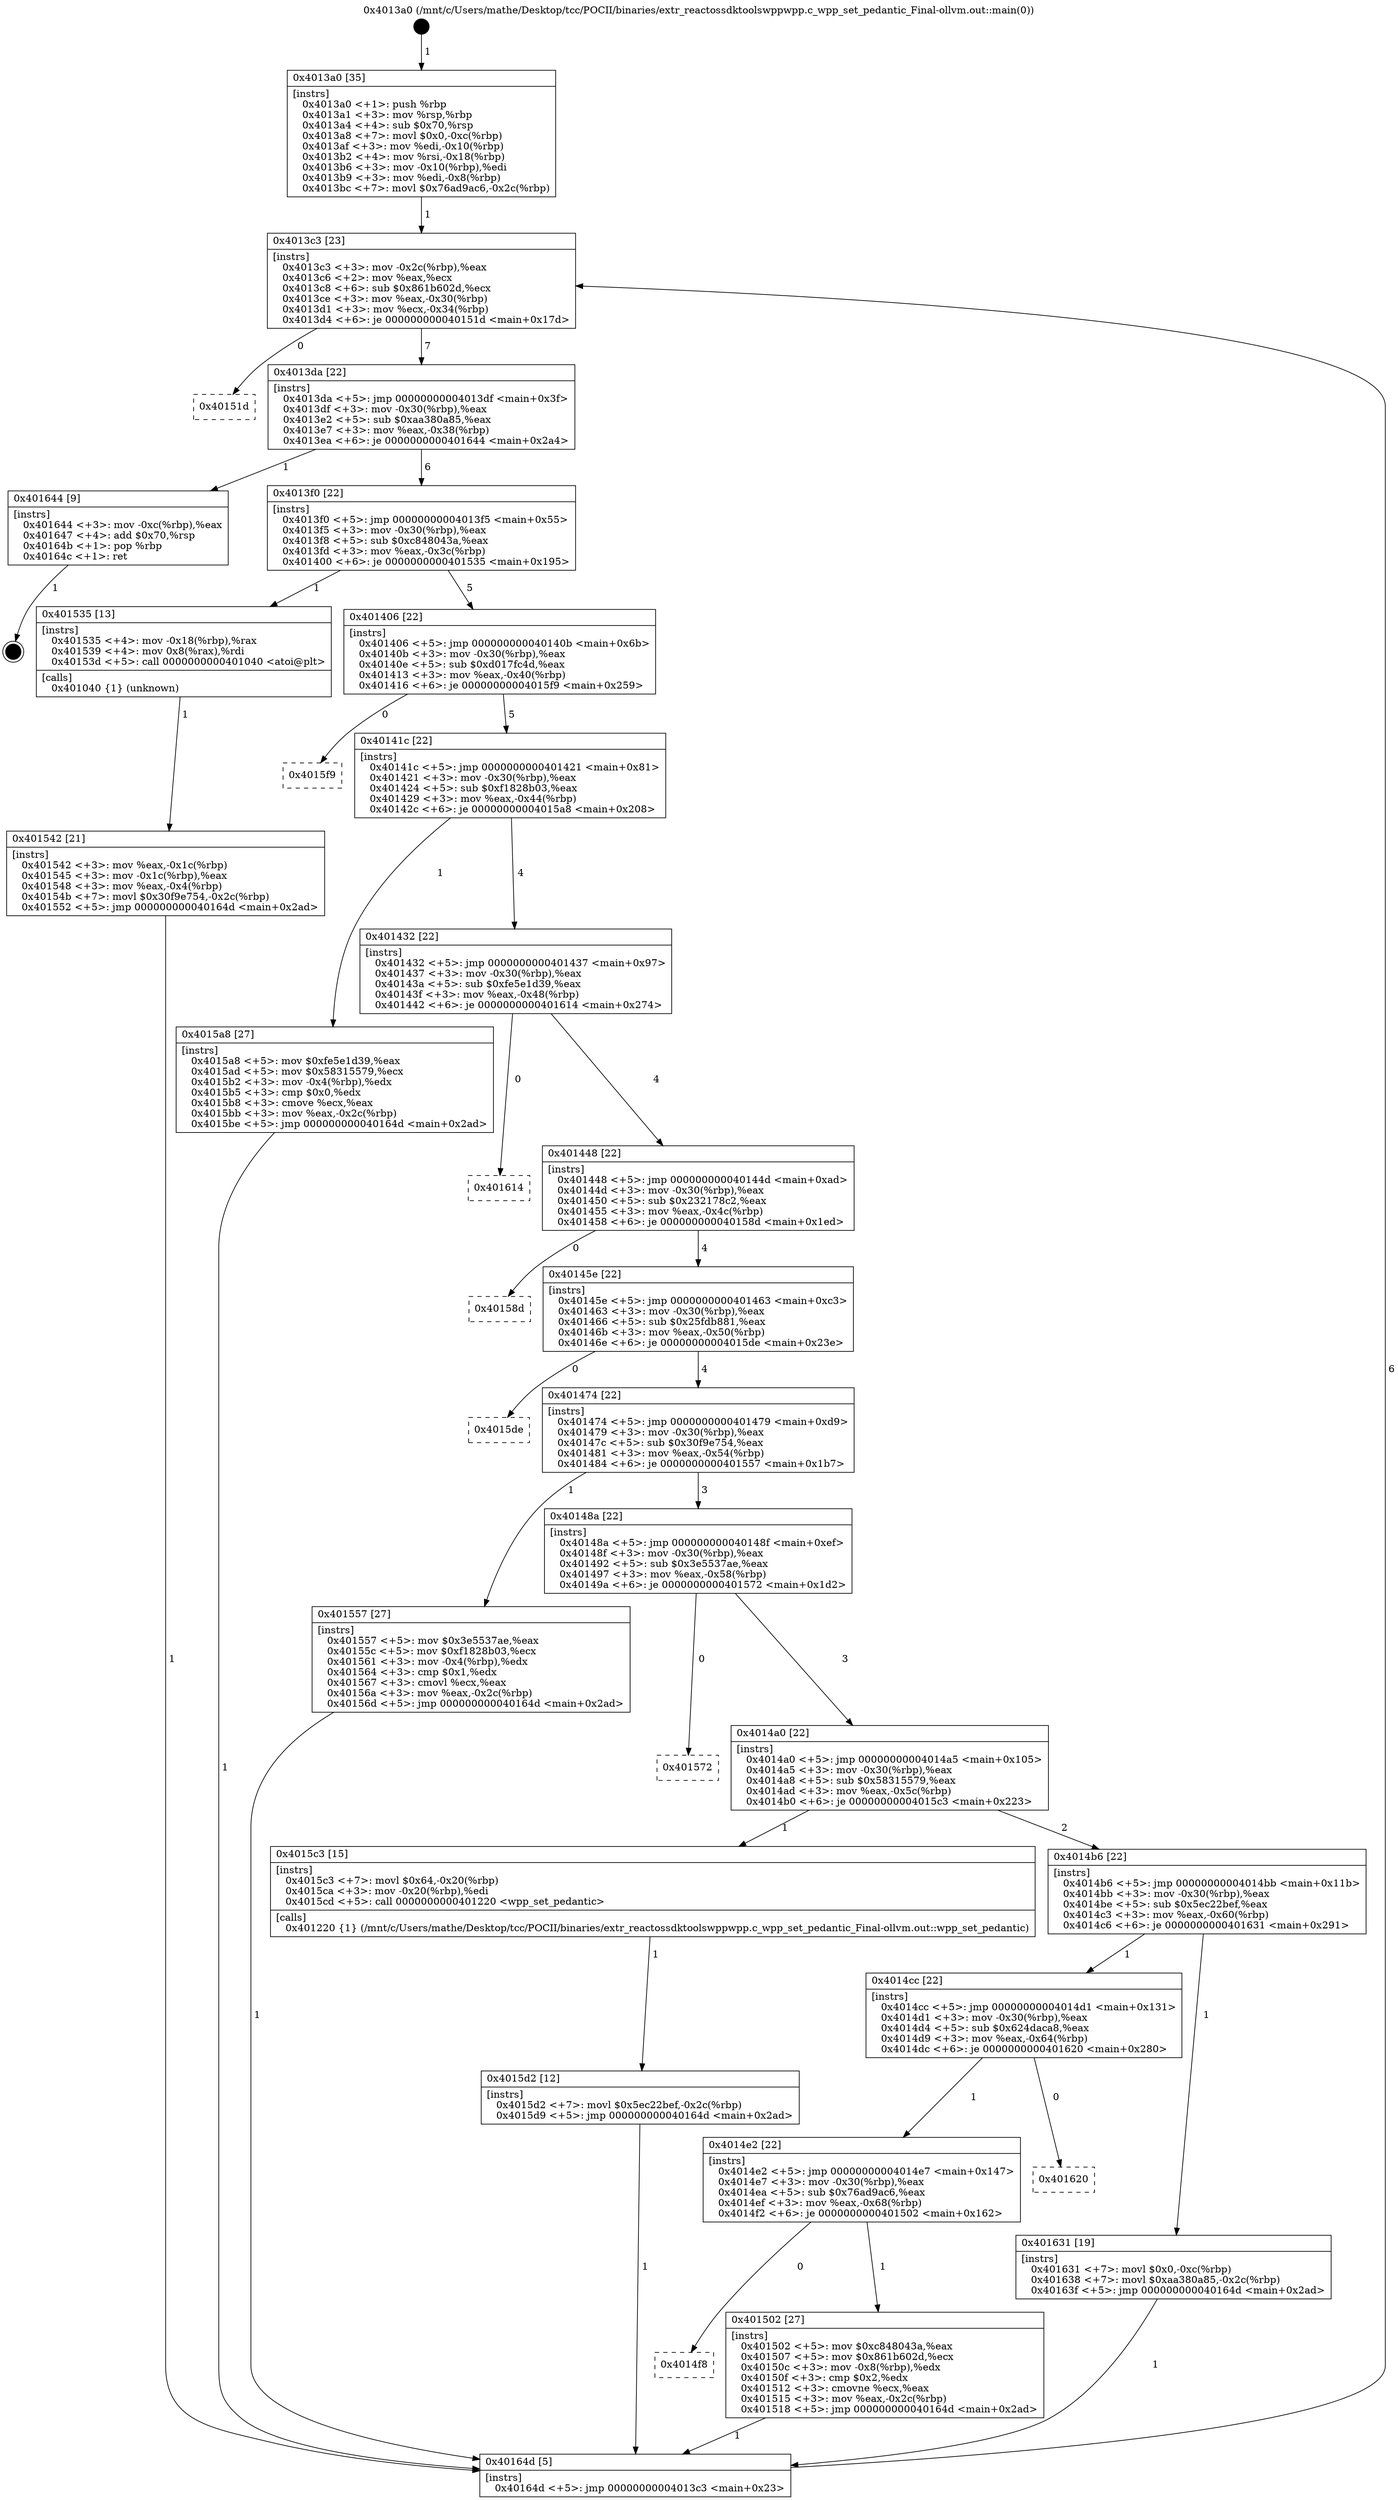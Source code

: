 digraph "0x4013a0" {
  label = "0x4013a0 (/mnt/c/Users/mathe/Desktop/tcc/POCII/binaries/extr_reactossdktoolswppwpp.c_wpp_set_pedantic_Final-ollvm.out::main(0))"
  labelloc = "t"
  node[shape=record]

  Entry [label="",width=0.3,height=0.3,shape=circle,fillcolor=black,style=filled]
  "0x4013c3" [label="{
     0x4013c3 [23]\l
     | [instrs]\l
     &nbsp;&nbsp;0x4013c3 \<+3\>: mov -0x2c(%rbp),%eax\l
     &nbsp;&nbsp;0x4013c6 \<+2\>: mov %eax,%ecx\l
     &nbsp;&nbsp;0x4013c8 \<+6\>: sub $0x861b602d,%ecx\l
     &nbsp;&nbsp;0x4013ce \<+3\>: mov %eax,-0x30(%rbp)\l
     &nbsp;&nbsp;0x4013d1 \<+3\>: mov %ecx,-0x34(%rbp)\l
     &nbsp;&nbsp;0x4013d4 \<+6\>: je 000000000040151d \<main+0x17d\>\l
  }"]
  "0x40151d" [label="{
     0x40151d\l
  }", style=dashed]
  "0x4013da" [label="{
     0x4013da [22]\l
     | [instrs]\l
     &nbsp;&nbsp;0x4013da \<+5\>: jmp 00000000004013df \<main+0x3f\>\l
     &nbsp;&nbsp;0x4013df \<+3\>: mov -0x30(%rbp),%eax\l
     &nbsp;&nbsp;0x4013e2 \<+5\>: sub $0xaa380a85,%eax\l
     &nbsp;&nbsp;0x4013e7 \<+3\>: mov %eax,-0x38(%rbp)\l
     &nbsp;&nbsp;0x4013ea \<+6\>: je 0000000000401644 \<main+0x2a4\>\l
  }"]
  Exit [label="",width=0.3,height=0.3,shape=circle,fillcolor=black,style=filled,peripheries=2]
  "0x401644" [label="{
     0x401644 [9]\l
     | [instrs]\l
     &nbsp;&nbsp;0x401644 \<+3\>: mov -0xc(%rbp),%eax\l
     &nbsp;&nbsp;0x401647 \<+4\>: add $0x70,%rsp\l
     &nbsp;&nbsp;0x40164b \<+1\>: pop %rbp\l
     &nbsp;&nbsp;0x40164c \<+1\>: ret\l
  }"]
  "0x4013f0" [label="{
     0x4013f0 [22]\l
     | [instrs]\l
     &nbsp;&nbsp;0x4013f0 \<+5\>: jmp 00000000004013f5 \<main+0x55\>\l
     &nbsp;&nbsp;0x4013f5 \<+3\>: mov -0x30(%rbp),%eax\l
     &nbsp;&nbsp;0x4013f8 \<+5\>: sub $0xc848043a,%eax\l
     &nbsp;&nbsp;0x4013fd \<+3\>: mov %eax,-0x3c(%rbp)\l
     &nbsp;&nbsp;0x401400 \<+6\>: je 0000000000401535 \<main+0x195\>\l
  }"]
  "0x4015d2" [label="{
     0x4015d2 [12]\l
     | [instrs]\l
     &nbsp;&nbsp;0x4015d2 \<+7\>: movl $0x5ec22bef,-0x2c(%rbp)\l
     &nbsp;&nbsp;0x4015d9 \<+5\>: jmp 000000000040164d \<main+0x2ad\>\l
  }"]
  "0x401535" [label="{
     0x401535 [13]\l
     | [instrs]\l
     &nbsp;&nbsp;0x401535 \<+4\>: mov -0x18(%rbp),%rax\l
     &nbsp;&nbsp;0x401539 \<+4\>: mov 0x8(%rax),%rdi\l
     &nbsp;&nbsp;0x40153d \<+5\>: call 0000000000401040 \<atoi@plt\>\l
     | [calls]\l
     &nbsp;&nbsp;0x401040 \{1\} (unknown)\l
  }"]
  "0x401406" [label="{
     0x401406 [22]\l
     | [instrs]\l
     &nbsp;&nbsp;0x401406 \<+5\>: jmp 000000000040140b \<main+0x6b\>\l
     &nbsp;&nbsp;0x40140b \<+3\>: mov -0x30(%rbp),%eax\l
     &nbsp;&nbsp;0x40140e \<+5\>: sub $0xd017fc4d,%eax\l
     &nbsp;&nbsp;0x401413 \<+3\>: mov %eax,-0x40(%rbp)\l
     &nbsp;&nbsp;0x401416 \<+6\>: je 00000000004015f9 \<main+0x259\>\l
  }"]
  "0x401542" [label="{
     0x401542 [21]\l
     | [instrs]\l
     &nbsp;&nbsp;0x401542 \<+3\>: mov %eax,-0x1c(%rbp)\l
     &nbsp;&nbsp;0x401545 \<+3\>: mov -0x1c(%rbp),%eax\l
     &nbsp;&nbsp;0x401548 \<+3\>: mov %eax,-0x4(%rbp)\l
     &nbsp;&nbsp;0x40154b \<+7\>: movl $0x30f9e754,-0x2c(%rbp)\l
     &nbsp;&nbsp;0x401552 \<+5\>: jmp 000000000040164d \<main+0x2ad\>\l
  }"]
  "0x4015f9" [label="{
     0x4015f9\l
  }", style=dashed]
  "0x40141c" [label="{
     0x40141c [22]\l
     | [instrs]\l
     &nbsp;&nbsp;0x40141c \<+5\>: jmp 0000000000401421 \<main+0x81\>\l
     &nbsp;&nbsp;0x401421 \<+3\>: mov -0x30(%rbp),%eax\l
     &nbsp;&nbsp;0x401424 \<+5\>: sub $0xf1828b03,%eax\l
     &nbsp;&nbsp;0x401429 \<+3\>: mov %eax,-0x44(%rbp)\l
     &nbsp;&nbsp;0x40142c \<+6\>: je 00000000004015a8 \<main+0x208\>\l
  }"]
  "0x4013a0" [label="{
     0x4013a0 [35]\l
     | [instrs]\l
     &nbsp;&nbsp;0x4013a0 \<+1\>: push %rbp\l
     &nbsp;&nbsp;0x4013a1 \<+3\>: mov %rsp,%rbp\l
     &nbsp;&nbsp;0x4013a4 \<+4\>: sub $0x70,%rsp\l
     &nbsp;&nbsp;0x4013a8 \<+7\>: movl $0x0,-0xc(%rbp)\l
     &nbsp;&nbsp;0x4013af \<+3\>: mov %edi,-0x10(%rbp)\l
     &nbsp;&nbsp;0x4013b2 \<+4\>: mov %rsi,-0x18(%rbp)\l
     &nbsp;&nbsp;0x4013b6 \<+3\>: mov -0x10(%rbp),%edi\l
     &nbsp;&nbsp;0x4013b9 \<+3\>: mov %edi,-0x8(%rbp)\l
     &nbsp;&nbsp;0x4013bc \<+7\>: movl $0x76ad9ac6,-0x2c(%rbp)\l
  }"]
  "0x4015a8" [label="{
     0x4015a8 [27]\l
     | [instrs]\l
     &nbsp;&nbsp;0x4015a8 \<+5\>: mov $0xfe5e1d39,%eax\l
     &nbsp;&nbsp;0x4015ad \<+5\>: mov $0x58315579,%ecx\l
     &nbsp;&nbsp;0x4015b2 \<+3\>: mov -0x4(%rbp),%edx\l
     &nbsp;&nbsp;0x4015b5 \<+3\>: cmp $0x0,%edx\l
     &nbsp;&nbsp;0x4015b8 \<+3\>: cmove %ecx,%eax\l
     &nbsp;&nbsp;0x4015bb \<+3\>: mov %eax,-0x2c(%rbp)\l
     &nbsp;&nbsp;0x4015be \<+5\>: jmp 000000000040164d \<main+0x2ad\>\l
  }"]
  "0x401432" [label="{
     0x401432 [22]\l
     | [instrs]\l
     &nbsp;&nbsp;0x401432 \<+5\>: jmp 0000000000401437 \<main+0x97\>\l
     &nbsp;&nbsp;0x401437 \<+3\>: mov -0x30(%rbp),%eax\l
     &nbsp;&nbsp;0x40143a \<+5\>: sub $0xfe5e1d39,%eax\l
     &nbsp;&nbsp;0x40143f \<+3\>: mov %eax,-0x48(%rbp)\l
     &nbsp;&nbsp;0x401442 \<+6\>: je 0000000000401614 \<main+0x274\>\l
  }"]
  "0x40164d" [label="{
     0x40164d [5]\l
     | [instrs]\l
     &nbsp;&nbsp;0x40164d \<+5\>: jmp 00000000004013c3 \<main+0x23\>\l
  }"]
  "0x401614" [label="{
     0x401614\l
  }", style=dashed]
  "0x401448" [label="{
     0x401448 [22]\l
     | [instrs]\l
     &nbsp;&nbsp;0x401448 \<+5\>: jmp 000000000040144d \<main+0xad\>\l
     &nbsp;&nbsp;0x40144d \<+3\>: mov -0x30(%rbp),%eax\l
     &nbsp;&nbsp;0x401450 \<+5\>: sub $0x232178c2,%eax\l
     &nbsp;&nbsp;0x401455 \<+3\>: mov %eax,-0x4c(%rbp)\l
     &nbsp;&nbsp;0x401458 \<+6\>: je 000000000040158d \<main+0x1ed\>\l
  }"]
  "0x4014f8" [label="{
     0x4014f8\l
  }", style=dashed]
  "0x40158d" [label="{
     0x40158d\l
  }", style=dashed]
  "0x40145e" [label="{
     0x40145e [22]\l
     | [instrs]\l
     &nbsp;&nbsp;0x40145e \<+5\>: jmp 0000000000401463 \<main+0xc3\>\l
     &nbsp;&nbsp;0x401463 \<+3\>: mov -0x30(%rbp),%eax\l
     &nbsp;&nbsp;0x401466 \<+5\>: sub $0x25fdb881,%eax\l
     &nbsp;&nbsp;0x40146b \<+3\>: mov %eax,-0x50(%rbp)\l
     &nbsp;&nbsp;0x40146e \<+6\>: je 00000000004015de \<main+0x23e\>\l
  }"]
  "0x401502" [label="{
     0x401502 [27]\l
     | [instrs]\l
     &nbsp;&nbsp;0x401502 \<+5\>: mov $0xc848043a,%eax\l
     &nbsp;&nbsp;0x401507 \<+5\>: mov $0x861b602d,%ecx\l
     &nbsp;&nbsp;0x40150c \<+3\>: mov -0x8(%rbp),%edx\l
     &nbsp;&nbsp;0x40150f \<+3\>: cmp $0x2,%edx\l
     &nbsp;&nbsp;0x401512 \<+3\>: cmovne %ecx,%eax\l
     &nbsp;&nbsp;0x401515 \<+3\>: mov %eax,-0x2c(%rbp)\l
     &nbsp;&nbsp;0x401518 \<+5\>: jmp 000000000040164d \<main+0x2ad\>\l
  }"]
  "0x4015de" [label="{
     0x4015de\l
  }", style=dashed]
  "0x401474" [label="{
     0x401474 [22]\l
     | [instrs]\l
     &nbsp;&nbsp;0x401474 \<+5\>: jmp 0000000000401479 \<main+0xd9\>\l
     &nbsp;&nbsp;0x401479 \<+3\>: mov -0x30(%rbp),%eax\l
     &nbsp;&nbsp;0x40147c \<+5\>: sub $0x30f9e754,%eax\l
     &nbsp;&nbsp;0x401481 \<+3\>: mov %eax,-0x54(%rbp)\l
     &nbsp;&nbsp;0x401484 \<+6\>: je 0000000000401557 \<main+0x1b7\>\l
  }"]
  "0x4014e2" [label="{
     0x4014e2 [22]\l
     | [instrs]\l
     &nbsp;&nbsp;0x4014e2 \<+5\>: jmp 00000000004014e7 \<main+0x147\>\l
     &nbsp;&nbsp;0x4014e7 \<+3\>: mov -0x30(%rbp),%eax\l
     &nbsp;&nbsp;0x4014ea \<+5\>: sub $0x76ad9ac6,%eax\l
     &nbsp;&nbsp;0x4014ef \<+3\>: mov %eax,-0x68(%rbp)\l
     &nbsp;&nbsp;0x4014f2 \<+6\>: je 0000000000401502 \<main+0x162\>\l
  }"]
  "0x401557" [label="{
     0x401557 [27]\l
     | [instrs]\l
     &nbsp;&nbsp;0x401557 \<+5\>: mov $0x3e5537ae,%eax\l
     &nbsp;&nbsp;0x40155c \<+5\>: mov $0xf1828b03,%ecx\l
     &nbsp;&nbsp;0x401561 \<+3\>: mov -0x4(%rbp),%edx\l
     &nbsp;&nbsp;0x401564 \<+3\>: cmp $0x1,%edx\l
     &nbsp;&nbsp;0x401567 \<+3\>: cmovl %ecx,%eax\l
     &nbsp;&nbsp;0x40156a \<+3\>: mov %eax,-0x2c(%rbp)\l
     &nbsp;&nbsp;0x40156d \<+5\>: jmp 000000000040164d \<main+0x2ad\>\l
  }"]
  "0x40148a" [label="{
     0x40148a [22]\l
     | [instrs]\l
     &nbsp;&nbsp;0x40148a \<+5\>: jmp 000000000040148f \<main+0xef\>\l
     &nbsp;&nbsp;0x40148f \<+3\>: mov -0x30(%rbp),%eax\l
     &nbsp;&nbsp;0x401492 \<+5\>: sub $0x3e5537ae,%eax\l
     &nbsp;&nbsp;0x401497 \<+3\>: mov %eax,-0x58(%rbp)\l
     &nbsp;&nbsp;0x40149a \<+6\>: je 0000000000401572 \<main+0x1d2\>\l
  }"]
  "0x401620" [label="{
     0x401620\l
  }", style=dashed]
  "0x401572" [label="{
     0x401572\l
  }", style=dashed]
  "0x4014a0" [label="{
     0x4014a0 [22]\l
     | [instrs]\l
     &nbsp;&nbsp;0x4014a0 \<+5\>: jmp 00000000004014a5 \<main+0x105\>\l
     &nbsp;&nbsp;0x4014a5 \<+3\>: mov -0x30(%rbp),%eax\l
     &nbsp;&nbsp;0x4014a8 \<+5\>: sub $0x58315579,%eax\l
     &nbsp;&nbsp;0x4014ad \<+3\>: mov %eax,-0x5c(%rbp)\l
     &nbsp;&nbsp;0x4014b0 \<+6\>: je 00000000004015c3 \<main+0x223\>\l
  }"]
  "0x4014cc" [label="{
     0x4014cc [22]\l
     | [instrs]\l
     &nbsp;&nbsp;0x4014cc \<+5\>: jmp 00000000004014d1 \<main+0x131\>\l
     &nbsp;&nbsp;0x4014d1 \<+3\>: mov -0x30(%rbp),%eax\l
     &nbsp;&nbsp;0x4014d4 \<+5\>: sub $0x624daca8,%eax\l
     &nbsp;&nbsp;0x4014d9 \<+3\>: mov %eax,-0x64(%rbp)\l
     &nbsp;&nbsp;0x4014dc \<+6\>: je 0000000000401620 \<main+0x280\>\l
  }"]
  "0x4015c3" [label="{
     0x4015c3 [15]\l
     | [instrs]\l
     &nbsp;&nbsp;0x4015c3 \<+7\>: movl $0x64,-0x20(%rbp)\l
     &nbsp;&nbsp;0x4015ca \<+3\>: mov -0x20(%rbp),%edi\l
     &nbsp;&nbsp;0x4015cd \<+5\>: call 0000000000401220 \<wpp_set_pedantic\>\l
     | [calls]\l
     &nbsp;&nbsp;0x401220 \{1\} (/mnt/c/Users/mathe/Desktop/tcc/POCII/binaries/extr_reactossdktoolswppwpp.c_wpp_set_pedantic_Final-ollvm.out::wpp_set_pedantic)\l
  }"]
  "0x4014b6" [label="{
     0x4014b6 [22]\l
     | [instrs]\l
     &nbsp;&nbsp;0x4014b6 \<+5\>: jmp 00000000004014bb \<main+0x11b\>\l
     &nbsp;&nbsp;0x4014bb \<+3\>: mov -0x30(%rbp),%eax\l
     &nbsp;&nbsp;0x4014be \<+5\>: sub $0x5ec22bef,%eax\l
     &nbsp;&nbsp;0x4014c3 \<+3\>: mov %eax,-0x60(%rbp)\l
     &nbsp;&nbsp;0x4014c6 \<+6\>: je 0000000000401631 \<main+0x291\>\l
  }"]
  "0x401631" [label="{
     0x401631 [19]\l
     | [instrs]\l
     &nbsp;&nbsp;0x401631 \<+7\>: movl $0x0,-0xc(%rbp)\l
     &nbsp;&nbsp;0x401638 \<+7\>: movl $0xaa380a85,-0x2c(%rbp)\l
     &nbsp;&nbsp;0x40163f \<+5\>: jmp 000000000040164d \<main+0x2ad\>\l
  }"]
  Entry -> "0x4013a0" [label=" 1"]
  "0x4013c3" -> "0x40151d" [label=" 0"]
  "0x4013c3" -> "0x4013da" [label=" 7"]
  "0x401644" -> Exit [label=" 1"]
  "0x4013da" -> "0x401644" [label=" 1"]
  "0x4013da" -> "0x4013f0" [label=" 6"]
  "0x401631" -> "0x40164d" [label=" 1"]
  "0x4013f0" -> "0x401535" [label=" 1"]
  "0x4013f0" -> "0x401406" [label=" 5"]
  "0x4015d2" -> "0x40164d" [label=" 1"]
  "0x401406" -> "0x4015f9" [label=" 0"]
  "0x401406" -> "0x40141c" [label=" 5"]
  "0x4015c3" -> "0x4015d2" [label=" 1"]
  "0x40141c" -> "0x4015a8" [label=" 1"]
  "0x40141c" -> "0x401432" [label=" 4"]
  "0x4015a8" -> "0x40164d" [label=" 1"]
  "0x401432" -> "0x401614" [label=" 0"]
  "0x401432" -> "0x401448" [label=" 4"]
  "0x401557" -> "0x40164d" [label=" 1"]
  "0x401448" -> "0x40158d" [label=" 0"]
  "0x401448" -> "0x40145e" [label=" 4"]
  "0x401542" -> "0x40164d" [label=" 1"]
  "0x40145e" -> "0x4015de" [label=" 0"]
  "0x40145e" -> "0x401474" [label=" 4"]
  "0x401535" -> "0x401542" [label=" 1"]
  "0x401474" -> "0x401557" [label=" 1"]
  "0x401474" -> "0x40148a" [label=" 3"]
  "0x4013a0" -> "0x4013c3" [label=" 1"]
  "0x40148a" -> "0x401572" [label=" 0"]
  "0x40148a" -> "0x4014a0" [label=" 3"]
  "0x401502" -> "0x40164d" [label=" 1"]
  "0x4014a0" -> "0x4015c3" [label=" 1"]
  "0x4014a0" -> "0x4014b6" [label=" 2"]
  "0x4014e2" -> "0x401502" [label=" 1"]
  "0x4014b6" -> "0x401631" [label=" 1"]
  "0x4014b6" -> "0x4014cc" [label=" 1"]
  "0x4014e2" -> "0x4014f8" [label=" 0"]
  "0x4014cc" -> "0x401620" [label=" 0"]
  "0x4014cc" -> "0x4014e2" [label=" 1"]
  "0x40164d" -> "0x4013c3" [label=" 6"]
}
